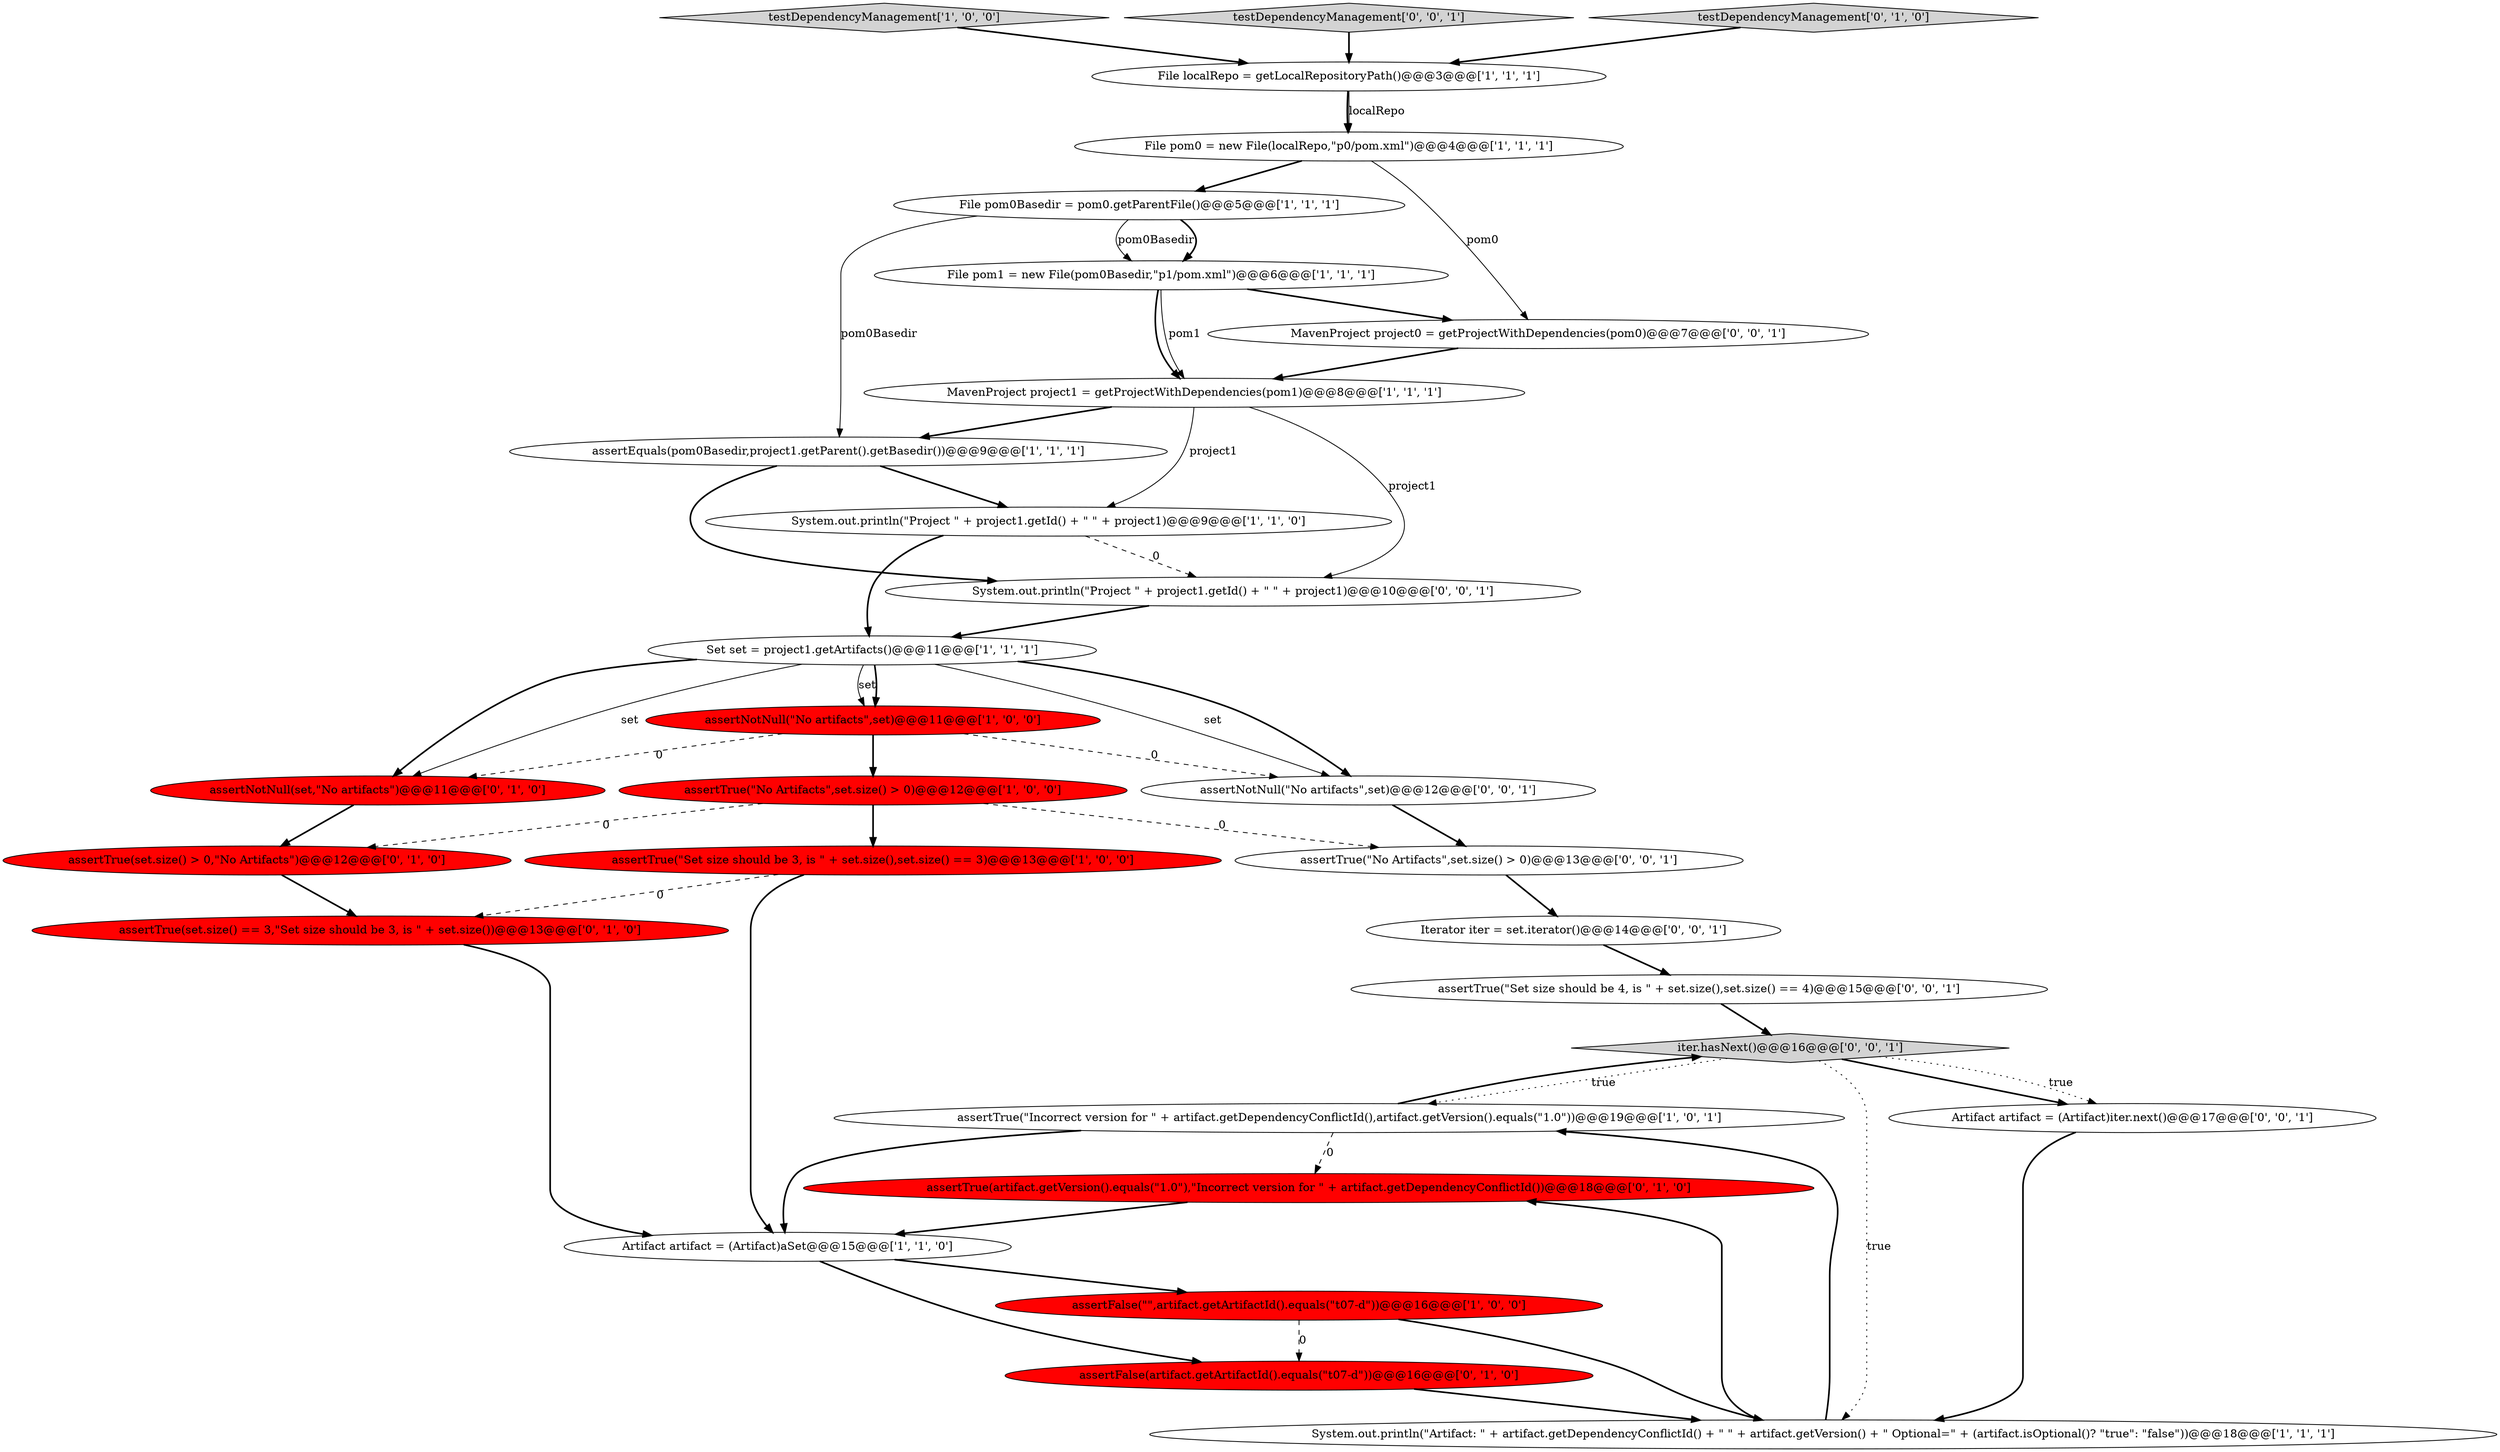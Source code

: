digraph {
28 [style = filled, label = "MavenProject project0 = getProjectWithDependencies(pom0)@@@7@@@['0', '0', '1']", fillcolor = white, shape = ellipse image = "AAA0AAABBB3BBB"];
25 [style = filled, label = "assertNotNull(\"No artifacts\",set)@@@12@@@['0', '0', '1']", fillcolor = white, shape = ellipse image = "AAA0AAABBB3BBB"];
15 [style = filled, label = "assertTrue(\"Incorrect version for \" + artifact.getDependencyConflictId(),artifact.getVersion().equals(\"1.0\"))@@@19@@@['1', '0', '1']", fillcolor = white, shape = ellipse image = "AAA0AAABBB1BBB"];
14 [style = filled, label = "assertNotNull(\"No artifacts\",set)@@@11@@@['1', '0', '0']", fillcolor = red, shape = ellipse image = "AAA1AAABBB1BBB"];
26 [style = filled, label = "assertTrue(\"Set size should be 4, is \" + set.size(),set.size() == 4)@@@15@@@['0', '0', '1']", fillcolor = white, shape = ellipse image = "AAA0AAABBB3BBB"];
17 [style = filled, label = "assertNotNull(set,\"No artifacts\")@@@11@@@['0', '1', '0']", fillcolor = red, shape = ellipse image = "AAA1AAABBB2BBB"];
13 [style = filled, label = "System.out.println(\"Project \" + project1.getId() + \" \" + project1)@@@9@@@['1', '1', '0']", fillcolor = white, shape = ellipse image = "AAA0AAABBB1BBB"];
9 [style = filled, label = "File pom0 = new File(localRepo,\"p0/pom.xml\")@@@4@@@['1', '1', '1']", fillcolor = white, shape = ellipse image = "AAA0AAABBB1BBB"];
1 [style = filled, label = "assertEquals(pom0Basedir,project1.getParent().getBasedir())@@@9@@@['1', '1', '1']", fillcolor = white, shape = ellipse image = "AAA0AAABBB1BBB"];
29 [style = filled, label = "Artifact artifact = (Artifact)iter.next()@@@17@@@['0', '0', '1']", fillcolor = white, shape = ellipse image = "AAA0AAABBB3BBB"];
30 [style = filled, label = "Iterator iter = set.iterator()@@@14@@@['0', '0', '1']", fillcolor = white, shape = ellipse image = "AAA0AAABBB3BBB"];
6 [style = filled, label = "assertTrue(\"No Artifacts\",set.size() > 0)@@@12@@@['1', '0', '0']", fillcolor = red, shape = ellipse image = "AAA1AAABBB1BBB"];
4 [style = filled, label = "testDependencyManagement['1', '0', '0']", fillcolor = lightgray, shape = diamond image = "AAA0AAABBB1BBB"];
12 [style = filled, label = "MavenProject project1 = getProjectWithDependencies(pom1)@@@8@@@['1', '1', '1']", fillcolor = white, shape = ellipse image = "AAA0AAABBB1BBB"];
22 [style = filled, label = "assertTrue(\"No Artifacts\",set.size() > 0)@@@13@@@['0', '0', '1']", fillcolor = white, shape = ellipse image = "AAA0AAABBB3BBB"];
11 [style = filled, label = "File pom1 = new File(pom0Basedir,\"p1/pom.xml\")@@@6@@@['1', '1', '1']", fillcolor = white, shape = ellipse image = "AAA0AAABBB1BBB"];
5 [style = filled, label = "System.out.println(\"Artifact: \" + artifact.getDependencyConflictId() + \" \" + artifact.getVersion() + \" Optional=\" + (artifact.isOptional()? \"true\": \"false\"))@@@18@@@['1', '1', '1']", fillcolor = white, shape = ellipse image = "AAA0AAABBB1BBB"];
19 [style = filled, label = "assertTrue(artifact.getVersion().equals(\"1.0\"),\"Incorrect version for \" + artifact.getDependencyConflictId())@@@18@@@['0', '1', '0']", fillcolor = red, shape = ellipse image = "AAA1AAABBB2BBB"];
27 [style = filled, label = "iter.hasNext()@@@16@@@['0', '0', '1']", fillcolor = lightgray, shape = diamond image = "AAA0AAABBB3BBB"];
24 [style = filled, label = "testDependencyManagement['0', '0', '1']", fillcolor = lightgray, shape = diamond image = "AAA0AAABBB3BBB"];
0 [style = filled, label = "Artifact artifact = (Artifact)aSet@@@15@@@['1', '1', '0']", fillcolor = white, shape = ellipse image = "AAA0AAABBB1BBB"];
21 [style = filled, label = "assertTrue(set.size() == 3,\"Set size should be 3, is \" + set.size())@@@13@@@['0', '1', '0']", fillcolor = red, shape = ellipse image = "AAA1AAABBB2BBB"];
16 [style = filled, label = "assertFalse(artifact.getArtifactId().equals(\"t07-d\"))@@@16@@@['0', '1', '0']", fillcolor = red, shape = ellipse image = "AAA1AAABBB2BBB"];
23 [style = filled, label = "System.out.println(\"Project \" + project1.getId() + \" \" + project1)@@@10@@@['0', '0', '1']", fillcolor = white, shape = ellipse image = "AAA0AAABBB3BBB"];
8 [style = filled, label = "assertTrue(\"Set size should be 3, is \" + set.size(),set.size() == 3)@@@13@@@['1', '0', '0']", fillcolor = red, shape = ellipse image = "AAA1AAABBB1BBB"];
3 [style = filled, label = "File localRepo = getLocalRepositoryPath()@@@3@@@['1', '1', '1']", fillcolor = white, shape = ellipse image = "AAA0AAABBB1BBB"];
2 [style = filled, label = "assertFalse(\"\",artifact.getArtifactId().equals(\"t07-d\"))@@@16@@@['1', '0', '0']", fillcolor = red, shape = ellipse image = "AAA1AAABBB1BBB"];
18 [style = filled, label = "assertTrue(set.size() > 0,\"No Artifacts\")@@@12@@@['0', '1', '0']", fillcolor = red, shape = ellipse image = "AAA1AAABBB2BBB"];
10 [style = filled, label = "File pom0Basedir = pom0.getParentFile()@@@5@@@['1', '1', '1']", fillcolor = white, shape = ellipse image = "AAA0AAABBB1BBB"];
20 [style = filled, label = "testDependencyManagement['0', '1', '0']", fillcolor = lightgray, shape = diamond image = "AAA0AAABBB2BBB"];
7 [style = filled, label = "Set set = project1.getArtifacts()@@@11@@@['1', '1', '1']", fillcolor = white, shape = ellipse image = "AAA0AAABBB1BBB"];
11->28 [style = bold, label=""];
4->3 [style = bold, label=""];
0->16 [style = bold, label=""];
27->5 [style = dotted, label="true"];
29->5 [style = bold, label=""];
7->25 [style = solid, label="set"];
7->17 [style = bold, label=""];
21->0 [style = bold, label=""];
25->22 [style = bold, label=""];
14->25 [style = dashed, label="0"];
7->14 [style = solid, label="set"];
0->2 [style = bold, label=""];
11->12 [style = solid, label="pom1"];
30->26 [style = bold, label=""];
10->1 [style = solid, label="pom0Basedir"];
10->11 [style = solid, label="pom0Basedir"];
7->17 [style = solid, label="set"];
5->15 [style = bold, label=""];
11->12 [style = bold, label=""];
20->3 [style = bold, label=""];
15->19 [style = dashed, label="0"];
9->10 [style = bold, label=""];
28->12 [style = bold, label=""];
27->15 [style = dotted, label="true"];
8->21 [style = dashed, label="0"];
12->1 [style = bold, label=""];
13->23 [style = dashed, label="0"];
1->13 [style = bold, label=""];
22->30 [style = bold, label=""];
6->22 [style = dashed, label="0"];
1->23 [style = bold, label=""];
19->0 [style = bold, label=""];
6->18 [style = dashed, label="0"];
7->14 [style = bold, label=""];
8->0 [style = bold, label=""];
3->9 [style = bold, label=""];
5->19 [style = bold, label=""];
26->27 [style = bold, label=""];
12->13 [style = solid, label="project1"];
27->29 [style = dotted, label="true"];
13->7 [style = bold, label=""];
2->16 [style = dashed, label="0"];
15->0 [style = bold, label=""];
6->8 [style = bold, label=""];
16->5 [style = bold, label=""];
12->23 [style = solid, label="project1"];
14->17 [style = dashed, label="0"];
7->25 [style = bold, label=""];
23->7 [style = bold, label=""];
9->28 [style = solid, label="pom0"];
18->21 [style = bold, label=""];
27->29 [style = bold, label=""];
15->27 [style = bold, label=""];
24->3 [style = bold, label=""];
14->6 [style = bold, label=""];
17->18 [style = bold, label=""];
2->5 [style = bold, label=""];
10->11 [style = bold, label=""];
3->9 [style = solid, label="localRepo"];
}
